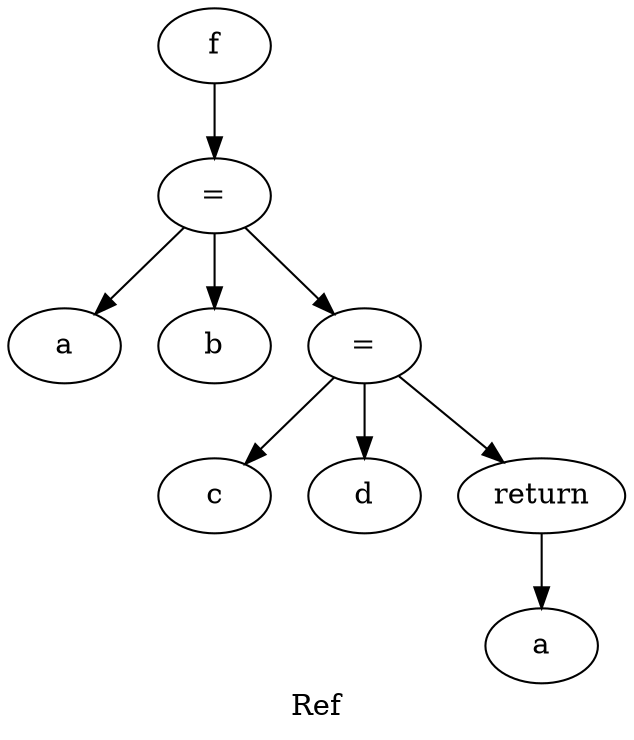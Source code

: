 digraph {
label="Ref";
x7ffffdfe88a8 [label="f"];
x7ffffdfe88a8 -> x55cf45e1c608
x55cf45e1c608 [label="="];
x55cf45e1c608 -> x55cf45e1c588
x55cf45e1c608 -> x55cf45e1c5c8
x55cf45e1c608 -> x55cf45e1c3e8
x55cf45e1c588 [label="a"];
x55cf45e1c5c8 [label="b"];
x55cf45e1c3e8 [label="="];
x55cf45e1c3e8 -> x55cf45e1c368
x55cf45e1c3e8 -> x55cf45e1c3a8
x55cf45e1c3e8 -> x55cf45e1d148
x55cf45e1c368 [label="c"];
x55cf45e1c3a8 [label="d"];
x55cf45e1d148 [label="return"];
x55cf45e1d148 -> x55cf45e1d108
x55cf45e1d108 [label="a"];
}